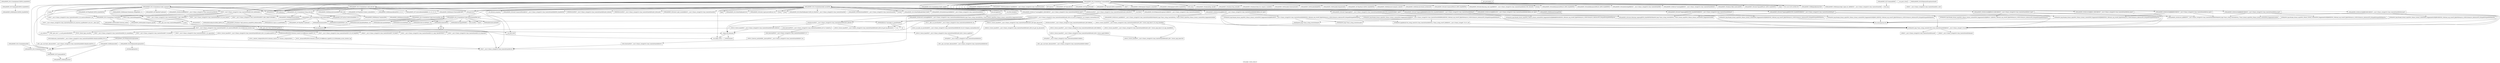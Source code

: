 digraph "Call graph: create_atoms.ll" {
	label="Call graph: create_atoms.ll";

	Node0x5642fb8e5040 [shape=record,label="{_ZN9LAMMPS_NS11CreateAtomsC2EPNS_6LAMMPSE}"];
	Node0x5642fb8e5040 -> Node0x5642fb8dd0d0;
	Node0x5642fb8dd0d0 [shape=record,label="{_ZN9LAMMPS_NS7CommandC2EPNS_6LAMMPSE}"];
	Node0x5642fb8dd0d0 -> Node0x5642fb8b8da0;
	Node0x5642fb8b59b0 [shape=record,label="{_ZN9LAMMPS_NS11CreateAtoms7commandEiPPc}"];
	Node0x5642fb8b59b0 -> Node0x5642fb9d1230;
	Node0x5642fb8b59b0 -> Node0x5642fb9ab4d0;
	Node0x5642fb8b59b0 -> Node0x5642fb9e31e0;
	Node0x5642fb8b59b0 -> Node0x5642fb88ae10;
	Node0x5642fb8b59b0 -> Node0x5642fb98ce20;
	Node0x5642fb8b59b0 -> Node0x5642fb757530;
	Node0x5642fb8b59b0 -> Node0x5642fb758870;
	Node0x5642fb8b59b0 -> Node0x5642fb7577d0;
	Node0x5642fb8b59b0 -> Node0x5642fb758b10;
	Node0x5642fb8b59b0 -> Node0x5642fb752de0;
	Node0x5642fb8b59b0 -> Node0x5642fb757740;
	Node0x5642fb8b59b0 -> Node0x5642fb753220;
	Node0x5642fb8b59b0 -> Node0x5642fb7578f0;
	Node0x5642fb8b59b0 -> Node0x5642fb869ab0;
	Node0x5642fb8b59b0 -> Node0x5642fb752760;
	Node0x5642fb8b59b0 -> Node0x5642fb7588f0;
	Node0x5642fb8b59b0 -> Node0x5642fb757480;
	Node0x5642fb8b59b0 -> Node0x5642fb759080;
	Node0x5642fb8b59b0 -> Node0x5642fb758cb0;
	Node0x5642fb8b59b0 -> Node0x5642fb757860;
	Node0x5642fb8b59b0 -> Node0x5642fba06f30;
	Node0x5642fb8b59b0 -> Node0x5642fb7122d0;
	Node0x5642fb8b59b0 -> Node0x5642fb921360;
	Node0x5642fb8b59b0 -> Node0x5642fb8b5290;
	Node0x5642fb8b59b0 -> Node0x5642fb839810;
	Node0x5642fb8b59b0 -> Node0x5642fb81d970;
	Node0x5642fb8b59b0 -> Node0x5642fb8b0a10;
	Node0x5642fb8b59b0 -> Node0x5642fba33300;
	Node0x5642fb8b59b0 -> Node0x5642fba33060;
	Node0x5642fb8b59b0 -> Node0x5642fb752a30;
	Node0x5642fb8b59b0 -> Node0x5642fb80ae90;
	Node0x5642fb8b59b0 -> Node0x5642fb758ba0;
	Node0x5642fb8b59b0 -> Node0x5642fb7536d0;
	Node0x5642fb8b59b0 -> Node0x5642fb758aa0;
	Node0x5642fb8b59b0 -> Node0x5642fb752ab0;
	Node0x5642fb8b59b0 -> Node0x5642fb754580;
	Node0x5642fb8b59b0 -> Node0x5642fb754b10;
	Node0x5642fb8b59b0 -> Node0x5642fb7caca0;
	Node0x5642fb8b59b0 -> Node0x5642fb7af250;
	Node0x5642fb8b59b0 -> Node0x5642fb897d50;
	Node0x5642fb8b59b0 -> Node0x5642fb8adc10;
	Node0x5642fb8b59b0 -> Node0x5642fba18b60;
	Node0x5642fb8b59b0 -> Node0x5642fba1c620;
	Node0x5642fb8b59b0 -> Node0x5642fba1f140;
	Node0x5642fb8b59b0 -> Node0x5642fb979910;
	Node0x5642fb8b59b0 -> Node0x5642fb88e350;
	Node0x5642fb8b59b0 -> Node0x5642fb8c61d0;
	Node0x5642fb8b59b0 -> Node0x5642fb85ed50;
	Node0x5642fb8b59b0 -> Node0x5642fb81e5d0;
	Node0x5642fb8b59b0 -> Node0x5642fb837160;
	Node0x5642fb8b59b0 -> Node0x5642fb84dfe0;
	Node0x5642fb8b59b0 -> Node0x5642fb8063c0;
	Node0x5642fb8b59b0 -> Node0x5642fb7c5f70;
	Node0x5642fb8b59b0 -> Node0x5642fb810850;
	Node0x5642fb752ab0 [shape=record,label="{_ZN9LAMMPS_NS8Molecule14compute_centerEv}"];
	Node0x5642fb759080 [shape=record,label="{_Znwm}"];
	Node0x5642fb758aa0 [shape=record,label="{_ZN9LAMMPS_NS7RanMarsC1EPNS_6LAMMPSEi}"];
	Node0x5642fb752760 [shape=record,label="{_ZdlPv}"];
	Node0x5642fb758ba0 [shape=record,label="{_ZN9LAMMPS_NS8Variable4findEPKc}"];
	Node0x5642fb7536d0 [shape=record,label="{_ZN9LAMMPS_NS8Variable10equalstyleEi}"];
	Node0x5642fb752a30 [shape=record,label="{_ZN9LAMMPS_NS8Variable13internalstyleEi}"];
	Node0x5642fba33060 [shape=record,label="{llvm.fmuladd.f64}"];
	Node0x5642fb752de0 [shape=record,label="{MPI_Barrier}"];
	Node0x5642fb758870 [shape=record,label="{_ZN9LAMMPS_NS8platform8walltimeEv}"];
	Node0x5642fba33300 [shape=record,label="{_ZN9LAMMPS_NS11CreateAtoms10add_singleEv}"];
	Node0x5642fba33300 -> Node0x5642fb758cb0;
	Node0x5642fba33300 -> Node0x5642fb794ea0;
	Node0x5642fb8b0a10 [shape=record,label="{_ZN9LAMMPS_NS11CreateAtoms10add_randomEv}"];
	Node0x5642fb8b0a10 -> Node0x5642fb759080;
	Node0x5642fb8b0a10 -> Node0x5642fb796a20;
	Node0x5642fb8b0a10 -> Node0x5642fb797020;
	Node0x5642fb8b0a10 -> Node0x5642fb752760;
	Node0x5642fb8b0a10 -> Node0x5642fba33060;
	Node0x5642fb8b0a10 -> Node0x5642fb9d1230;
	Node0x5642fb8b0a10 -> Node0x5642fb9ab4d0;
	Node0x5642fb8b0a10 -> Node0x5642fb9e31e0;
	Node0x5642fb8b0a10 -> Node0x5642fb88ae10;
	Node0x5642fb8b0a10 -> Node0x5642fb98ce20;
	Node0x5642fb8b0a10 -> Node0x5642fb79aea0;
	Node0x5642fb8b0a10 -> Node0x5642fb794ea0;
	Node0x5642fb8b0a10 -> Node0x5642fba06f30;
	Node0x5642fb8b0a10 -> Node0x5642fb7994f0;
	Node0x5642fb8b0a10 -> Node0x5642fb798cd0;
	Node0x5642fb8b0a10 -> Node0x5642fb797aa0;
	Node0x5642fb98ce20 [shape=record,label="{_ZN9LAMMPS_NS5Error3allERKNSt7__cxx1112basic_stringIcSt11char_traitsIcESaIcEEEiS8_}"];
	Node0x5642fb9d1230 [shape=record,label="{_ZNSaIcEC1Ev}"];
	Node0x5642fb9ab4d0 [shape=record,label="{_ZNSt7__cxx1112basic_stringIcSt11char_traitsIcESaIcEEC2IS3_EEPKcRKS3_}"];
	Node0x5642fb9ab4d0 -> Node0x5642fb7ea920;
	Node0x5642fb9ab4d0 -> Node0x5642fb785930;
	Node0x5642fb9ab4d0 -> Node0x5642fb7e8570;
	Node0x5642fb9ab4d0 -> Node0x5642fb76a710;
	Node0x5642fb9ab4d0 -> Node0x5642fb76fc50;
	Node0x5642fba3c5a0 [shape=record,label="{__gxx_personality_v0}"];
	Node0x5642fb88ae10 [shape=record,label="{_ZNSt7__cxx1112basic_stringIcSt11char_traitsIcESaIcEED1Ev}"];
	Node0x5642fb9e31e0 [shape=record,label="{_ZNSaIcED1Ev}"];
	Node0x5642fb7af250 [shape=record,label="{_ZN9LAMMPS_NS5utils16missing_cmd_argsERKNSt7__cxx1112basic_stringIcSt11char_traitsIcESaIcEEEiS8_PNS_5ErrorE}"];
	Node0x5642fb8adc10 [shape=record,label="{_ZN9LAMMPS_NS5utils8inumericEPKciS2_bPNS_6LAMMPSE}"];
	Node0x5642fb897d50 [shape=record,label="{strcmp}"];
	Node0x5642fb7c5f70 [shape=record,label="{_ZNK9LAMMPS_NS6Domain16get_region_by_idERKNSt7__cxx1112basic_stringIcSt11char_traitsIcESaIcEEE}"];
	Node0x5642fb80ae90 [shape=record,label="{_ZN9LAMMPS_NS5Error3allIJRPcEEEvRKNSt7__cxx1112basic_stringIcSt11char_traitsIcESaIcEEEiSB_DpOT_}"];
	Node0x5642fb80ae90 -> Node0x5642fba3c740;
	Node0x5642fb80ae90 -> Node0x5642fb770750;
	Node0x5642fb80ae90 -> Node0x5642fb77a8b0;
	Node0x5642fb8063c0 [shape=record,label="{_ZN9LAMMPS_NS6Region8prematchEv}"];
	Node0x5642fb7caca0 [shape=record,label="{_ZN9LAMMPS_NS5utils7numericEPKciS2_bPNS_6LAMMPSE}"];
	Node0x5642fb810850 [shape=record,label="{_ZN9LAMMPS_NS5Error3allIJRiEEEvRKNSt7__cxx1112basic_stringIcSt11char_traitsIcESaIcEEEiSA_DpOT_}"];
	Node0x5642fb810850 -> Node0x5642fba3c740;
	Node0x5642fb810850 -> Node0x5642fb77dbb0;
	Node0x5642fb810850 -> Node0x5642fb77a8b0;
	Node0x5642fb84dfe0 [shape=record,label="{llvm.umul.with.overflow.i64}"];
	Node0x5642fb837160 [shape=record,label="{_Znam}"];
	Node0x5642fb81e5d0 [shape=record,label="{_ZN9LAMMPS_NS5Error3allIJRiS2_EEEvRKNSt7__cxx1112basic_stringIcSt11char_traitsIcESaIcEEEiSA_DpOT_}"];
	Node0x5642fb81e5d0 -> Node0x5642fba3c740;
	Node0x5642fb81e5d0 -> Node0x5642fb77f4b0;
	Node0x5642fb81e5d0 -> Node0x5642fb77a8b0;
	Node0x5642fb85ed50 [shape=record,label="{_ZN9LAMMPS_NS5utils7logicalEPKciS2_bPNS_6LAMMPSE}"];
	Node0x5642fb8c61d0 [shape=record,label="{_ZN9LAMMPS_NS4Atom13find_moleculeEPKc}"];
	Node0x5642fb88e350 [shape=record,label="{_ZN9LAMMPS_NS5Error7warningERKNSt7__cxx1112basic_stringIcSt11char_traitsIcESaIcEEEiS8_}"];
	Node0x5642fb869ab0 [shape=record,label="{_ZdaPv}"];
	Node0x5642fb979910 [shape=record,label="{_ZN9LAMMPS_NS5utils6strdupERKNSt7__cxx1112basic_stringIcSt11char_traitsIcESaIcEEE}"];
	Node0x5642fba1f140 [shape=record,label="{_ZN9MathExtra5norm3EPd}"];
	Node0x5642fba1f140 -> Node0x5642fba33060;
	Node0x5642fba1f140 -> Node0x5642fb788380;
	Node0x5642fba1c620 [shape=record,label="{_ZN9MathExtra17axisangle_to_quatEPKddPd}"];
	Node0x5642fba1c620 -> Node0x5642fb789ca0;
	Node0x5642fba1c620 -> Node0x5642fb78c4d0;
	Node0x5642fb758b10 [shape=record,label="{_ZN9LAMMPS_NS5utils7logmesgIJlEEEvPNS_6LAMMPSERKNSt7__cxx1112basic_stringIcSt11char_traitsIcESaIcEEEDpOT_}"];
	Node0x5642fb758b10 -> Node0x5642fba3c740;
	Node0x5642fb758b10 -> Node0x5642fb7d7360;
	Node0x5642fb758b10 -> Node0x5642fb7d81c0;
	Node0x5642fba18b60 [shape=record,label="{_ZN9LAMMPS_NS5utils8bnumericEPKciS2_bPNS_6LAMMPSE}"];
	Node0x5642fb754b10 [shape=record,label="{_ZN9LAMMPS_NS5Error3allIJRdEEEvRKNSt7__cxx1112basic_stringIcSt11char_traitsIcESaIcEEEiSA_DpOT_}"];
	Node0x5642fb754b10 -> Node0x5642fba3c740;
	Node0x5642fb754b10 -> Node0x5642fb78d3b0;
	Node0x5642fb754b10 -> Node0x5642fb77a8b0;
	Node0x5642fb754580 [shape=record,label="{_ZN9LAMMPS_NS8Molecule16check_attributesEv}"];
	Node0x5642fb81d970 [shape=record,label="{_ZN9LAMMPS_NS11CreateAtoms8add_meshEPKc}"];
	Node0x5642fb81d970 -> Node0x5642fba06f30;
	Node0x5642fb81d970 -> Node0x5642fb79bb50;
	Node0x5642fb81d970 -> Node0x5642fb9d1230;
	Node0x5642fb81d970 -> Node0x5642fb9ab4d0;
	Node0x5642fb81d970 -> Node0x5642fb7c6970;
	Node0x5642fb81d970 -> Node0x5642fb7c6240;
	Node0x5642fb81d970 -> Node0x5642fb79cab0;
	Node0x5642fb81d970 -> Node0x5642fb79e3d0;
	Node0x5642fb81d970 -> Node0x5642fb88ae10;
	Node0x5642fb81d970 -> Node0x5642fb7c4120;
	Node0x5642fb81d970 -> Node0x5642fb9e31e0;
	Node0x5642fb81d970 -> Node0x5642fb7c1440;
	Node0x5642fb81d970 -> Node0x5642fb7c2d30;
	Node0x5642fb81d970 -> Node0x5642fb7c0260;
	Node0x5642fb81d970 -> Node0x5642fb7b2f20;
	Node0x5642fb81d970 -> Node0x5642fb7b21c0;
	Node0x5642fb81d970 -> Node0x5642fb7bbb90;
	Node0x5642fb81d970 -> Node0x5642fb7be940;
	Node0x5642fb81d970 -> Node0x5642fb7a8800;
	Node0x5642fb81d970 -> Node0x5642fb79f480;
	Node0x5642fb81d970 -> Node0x5642fb7a7040;
	Node0x5642fb81d970 -> Node0x5642fb7bac80;
	Node0x5642fb81d970 -> Node0x5642fb7a0460;
	Node0x5642fb81d970 -> Node0x5642fb7a12b0;
	Node0x5642fb81d970 -> Node0x5642fb7b5d50;
	Node0x5642fb81d970 -> Node0x5642fb7b5580;
	Node0x5642fb81d970 -> Node0x5642fb7afb90;
	Node0x5642fb81d970 -> Node0x5642fb7a6880;
	Node0x5642fb81d970 -> Node0x5642fb7a5440;
	Node0x5642fb81d970 -> Node0x5642fb7a3f20;
	Node0x5642fb81d970 -> Node0x5642fb7a3030;
	Node0x5642fb81d970 -> Node0x5642fb7b05b0;
	Node0x5642fb81d970 -> Node0x5642fb7ad6b0;
	Node0x5642fb81d970 -> Node0x5642fb7ab830;
	Node0x5642fb81d970 -> Node0x5642fb7ae8f0;
	Node0x5642fb81d970 -> Node0x5642fb7aa870;
	Node0x5642fb839810 [shape=record,label="{_ZN9LAMMPS_NS11CreateAtoms11add_latticeEv}"];
	Node0x5642fb839810 -> Node0x5642fb7c82c0;
	Node0x5642fb839810 -> Node0x5642fb7c89f0;
	Node0x5642fb839810 -> Node0x5642fb7cdca0;
	Node0x5642fb839810 -> Node0x5642fb7caf70;
	Node0x5642fb839810 -> Node0x5642fb7cc380;
	Node0x5642fb839810 -> Node0x5642fb848620;
	Node0x5642fb839810 -> Node0x5642fb9e31e0;
	Node0x5642fb839810 -> Node0x5642fb88ae10;
	Node0x5642fb839810 -> Node0x5642fb98ce20;
	Node0x5642fb839810 -> Node0x5642fba06f30;
	Node0x5642fb839810 -> Node0x5642fb9d1230;
	Node0x5642fb839810 -> Node0x5642fb9ab4d0;
	Node0x5642fb8b5290 [shape=record,label="{_ZN9LAMMPS_NS4Atom25data_fix_compute_variableEii}"];
	Node0x5642fba06f30 [shape=record,label="{MPI_Allreduce}"];
	Node0x5642fb921360 [shape=record,label="{_ZN9LAMMPS_NS4Atom10tag_extendEv}"];
	Node0x5642fb7122d0 [shape=record,label="{_ZN9LAMMPS_NS4Atom9tag_checkEv}"];
	Node0x5642fb757860 [shape=record,label="{MPI_Scan}"];
	Node0x5642fb758cb0 [shape=record,label="{_ZN9LAMMPS_NS6Domain5remapEPdRi}"];
	Node0x5642fb757480 [shape=record,label="{_ZN9LAMMPS_NS9IrregularC1EPNS_6LAMMPSE}"];
	Node0x5642fb7588f0 [shape=record,label="{_ZN9LAMMPS_NS9Irregular13migrate_atomsEiiPi}"];
	Node0x5642fb7578f0 [shape=record,label="{_ZN9LAMMPS_NS7SpecialC1EPNS_6LAMMPSE}"];
	Node0x5642fb753220 [shape=record,label="{_ZN9LAMMPS_NS7Special5buildEv}"];
	Node0x5642fb757740 [shape=record,label="{_ZN9LAMMPS_NS7SpecialD1Ev}"];
	Node0x5642fb7577d0 [shape=record,label="{_ZN9LAMMPS_NS6Domain9print_boxERKNSt7__cxx1112basic_stringIcSt11char_traitsIcESaIcEEE}"];
	Node0x5642fb757530 [shape=record,label="{_ZN9LAMMPS_NS5utils7logmesgIJdEEEvPNS_6LAMMPSERKNSt7__cxx1112basic_stringIcSt11char_traitsIcESaIcEEEDpOT_}"];
	Node0x5642fb757530 -> Node0x5642fba3c740;
	Node0x5642fb757530 -> Node0x5642fb78d3b0;
	Node0x5642fb757530 -> Node0x5642fb7d81c0;
	Node0x5642fb794ea0 [shape=record,label="{_ZN9LAMMPS_NS11CreateAtoms12add_moleculeEPd}"];
	Node0x5642fb794ea0 -> Node0x5642fb7da400;
	Node0x5642fb794ea0 -> Node0x5642fb7deb00;
	Node0x5642fb794ea0 -> Node0x5642fba1f140;
	Node0x5642fb794ea0 -> Node0x5642fb7ddc20;
	Node0x5642fb794ea0 -> Node0x5642fba1c620;
	Node0x5642fb794ea0 -> Node0x5642fb7db610;
	Node0x5642fb794ea0 -> Node0x5642fb7dc010;
	Node0x5642fb796a20 [shape=record,label="{_ZN9LAMMPS_NS7RanParkC1EPNS_6LAMMPSEi}"];
	Node0x5642fb797020 [shape=record,label="{_ZN9LAMMPS_NS7RanPark7uniformEv}"];
	Node0x5642fb797aa0 [shape=record,label="{_ZN9LAMMPS_NS6Region5matchEddd}"];
	Node0x5642fb798cd0 [shape=record,label="{_ZN9LAMMPS_NS11CreateAtoms7vartestEPd}"];
	Node0x5642fb798cd0 -> Node0x5642fb7e0920;
	Node0x5642fb798cd0 -> Node0x5642fb7e2d10;
	Node0x5642fb7994f0 [shape=record,label="{_ZNK9LAMMPS_NS6Domain13minimum_imageERdS1_S1_}"];
	Node0x5642fb79aea0 [shape=record,label="{_ZN9LAMMPS_NS5Error7warningIJRiS2_EEEvRKNSt7__cxx1112basic_stringIcSt11char_traitsIcESaIcEEEiSA_DpOT_}"];
	Node0x5642fb79aea0 -> Node0x5642fba3c740;
	Node0x5642fb79aea0 -> Node0x5642fb77f4b0;
	Node0x5642fb79aea0 -> Node0x5642fb7e4110;
	Node0x5642fb7b21c0 [shape=record,label="{_ZN9LAMMPS_NS11CreateAtoms13add_bisectionEPA3_Kdi}"];
	Node0x5642fb7b21c0 -> Node0x5642fb7ddc20;
	Node0x5642fb7b21c0 -> Node0x5642fb7e5210;
	Node0x5642fb7b21c0 -> Node0x5642fb7e6b30;
	Node0x5642fb7b21c0 -> Node0x5642fb7e7bf0;
	Node0x5642fb7b21c0 -> Node0x5642fb7b21c0;
	Node0x5642fb7b21c0 -> Node0x5642fba4d610;
	Node0x5642fb7ddc20 [shape=record,label="{_ZN9MathExtra4add3EPKdS1_Pd}"];
	Node0x5642fb7e5210 [shape=record,label="{_ZN9MathExtra6scale3EdPKdPd}"];
	Node0x5642fb7e6b30 [shape=record,label="{_ZN9MathExtra4sub3EPKdS1_Pd}"];
	Node0x5642fb7e7bf0 [shape=record,label="{_ZN9MathExtra4len3EPKd}"];
	Node0x5642fb7e7bf0 -> Node0x5642fba33060;
	Node0x5642fb7e7bf0 -> Node0x5642fb788380;
	Node0x5642fba4d610 [shape=record,label="{_ZN9MathExtra9scaleadd3EdPKdS1_Pd}"];
	Node0x5642fba4d610 -> Node0x5642fba33060;
	Node0x5642fb7b2f20 [shape=record,label="{_ZN9LAMMPS_NS11CreateAtoms15add_quasirandomEPA3_Kdi}"];
	Node0x5642fb7b2f20 -> Node0x5642fb7e6b30;
	Node0x5642fb7b2f20 -> Node0x5642fb7ddc20;
	Node0x5642fb7b2f20 -> Node0x5642fb7e7bf0;
	Node0x5642fb7b2f20 -> Node0x5642fb7e5210;
	Node0x5642fb7b2f20 -> Node0x5642fb7eb420;
	Node0x5642fb7b2f20 -> Node0x5642fb7e8290;
	Node0x5642fb7b2f20 -> Node0x5642fb7e9070;
	Node0x5642fb7b2f20 -> Node0x5642fb788380;
	Node0x5642fb7b2f20 -> Node0x5642fb7ea640;
	Node0x5642fb7b2f20 -> Node0x5642fb7e9fa0;
	Node0x5642fb7e8290 [shape=record,label="{_ZN9MathExtra6scale3EdPd}"];
	Node0x5642fb7e9070 [shape=record,label="{_ZN9MathExtra5copy3EPKdPd}"];
	Node0x5642fb7e9fa0 [shape=record,label="{_ZN9MathExtra6cross3EPKdS1_Pd}"];
	Node0x5642fb7e9fa0 -> Node0x5642fba33060;
	Node0x5642fb7ea640 [shape=record,label="{llvm.ceil.f64}"];
	Node0x5642fb788380 [shape=record,label="{sqrt}"];
	Node0x5642fb7eb420 [shape=record,label="{fmod}"];
	Node0x5642fb79bb50 [shape=record,label="{fopen}"];
	Node0x5642fb79e3d0 [shape=record,label="{_ZN9LAMMPS_NS5Error3oneIJRPKcNSt7__cxx1112basic_stringIcSt11char_traitsIcESaIcEEEEEEvRKSA_iSC_DpOT_}"];
	Node0x5642fb79e3d0 -> Node0x5642fba3c740;
	Node0x5642fb79e3d0 -> Node0x5642fb7ecea0;
	Node0x5642fb79e3d0 -> Node0x5642fb7edf50;
	Node0x5642fb79cab0 [shape=record,label="{_ZN9LAMMPS_NS5utils11getsyserrorB5cxx11Ev}"];
	Node0x5642fb79f480 [shape=record,label="{_ZN9LAMMPS_NS14TextFileReaderC1EP8_IO_FILENSt7__cxx1112basic_stringIcSt11char_traitsIcESaIcEEE}"];
	Node0x5642fb7a0460 [shape=record,label="{_ZN9LAMMPS_NS14TextFileReader9next_lineEi}"];
	Node0x5642fb7a12b0 [shape=record,label="{_ZN9LAMMPS_NS5utils8strmatchERKNSt7__cxx1112basic_stringIcSt11char_traitsIcESaIcEEES8_}"];
	Node0x5642fb7a3030 [shape=record,label="{__cxa_allocate_exception}"];
	Node0x5642fb7a3f20 [shape=record,label="{_ZN9LAMMPS_NS18TokenizerExceptionC1ERKNSt7__cxx1112basic_stringIcSt11char_traitsIcESaIcEEES8_}"];
	Node0x5642fb7f2790 [shape=record,label="{_ZN9LAMMPS_NS18TokenizerExceptionD2Ev}"];
	Node0x5642fb7f2790 -> Node0x5642fb88ae10;
	Node0x5642fb7f2790 -> Node0x5642fb7f44b0;
	Node0x5642fb7a5440 [shape=record,label="{__cxa_throw}"];
	Node0x5642fb7a6880 [shape=record,label="{__cxa_free_exception}"];
	Node0x5642fb7a8800 [shape=record,label="{_ZN9LAMMPS_NS5utils7logmesgIJNSt7__cxx1112basic_stringIcSt11char_traitsIcESaIcEEERPKcEEEvPNS_6LAMMPSERKS7_DpOT_}"];
	Node0x5642fb7a8800 -> Node0x5642fba3c740;
	Node0x5642fb7a8800 -> Node0x5642fb7f6760;
	Node0x5642fb7a8800 -> Node0x5642fb7d81c0;
	Node0x5642fb7a7040 [shape=record,label="{_ZN9LAMMPS_NS5utils4trimERKNSt7__cxx1112basic_stringIcSt11char_traitsIcESaIcEEE}"];
	Node0x5642fb7aa870 [shape=record,label="{_ZN9LAMMPS_NS5utils11split_wordsERKNSt7__cxx1112basic_stringIcSt11char_traitsIcESaIcEEE}"];
	Node0x5642fb7ab830 [shape=record,label="{_ZNKSt6vectorINSt7__cxx1112basic_stringIcSt11char_traitsIcESaIcEEESaIS5_EE4sizeEv}"];
	Node0x5642fb7ad6b0 [shape=record,label="{_ZNSt6vectorINSt7__cxx1112basic_stringIcSt11char_traitsIcESaIcEEESaIS5_EEixEm}"];
	Node0x5642fb7ae8f0 [shape=record,label="{_ZNSt6vectorINSt7__cxx1112basic_stringIcSt11char_traitsIcESaIcEEESaIS5_EEaSEOS7_}"];
	Node0x5642fb7ae8f0 -> Node0x5642fb7f8b00;
	Node0x5642fb7afb90 [shape=record,label="{_ZNSt6vectorINSt7__cxx1112basic_stringIcSt11char_traitsIcESaIcEEESaIS5_EED2Ev}"];
	Node0x5642fb7afb90 -> Node0x5642fb7fbce0;
	Node0x5642fb7afb90 -> Node0x5642fb7fe020;
	Node0x5642fb7afb90 -> Node0x5642fb7ff430;
	Node0x5642fb7afb90 -> Node0x5642fb7c6970;
	Node0x5642fb7f8b00 [shape=record,label="{_ZNSt6vectorINSt7__cxx1112basic_stringIcSt11char_traitsIcESaIcEEESaIS5_EE14_M_move_assignEOS7_St17integral_constantIbLb1EE}"];
	Node0x5642fb7f8b00 -> Node0x5642fb89d460;
	Node0x5642fb7f8b00 -> Node0x5642fb89dc20;
	Node0x5642fb7f8b00 -> Node0x5642fb88f8f0;
	Node0x5642fb7f8b00 -> Node0x5642fb89e7d0;
	Node0x5642fb7f8b00 -> Node0x5642fb7c6970;
	Node0x5642fb7f8b00 -> Node0x5642fb7fbce0;
	Node0x5642fb7f8b00 -> Node0x5642fb7afb90;
	Node0x5642fb7f8b00 -> Node0x5642fb89e850;
	Node0x5642fb7b05b0 [shape=record,label="{_ZN9LAMMPS_NS5utils7numericEPKciRKNSt7__cxx1112basic_stringIcSt11char_traitsIcESaIcEEEbPNS_6LAMMPSE}"];
	Node0x5642fb7b5580 [shape=record,label="{llvm.eh.typeid.for}"];
	Node0x5642fb7b5d50 [shape=record,label="{__cxa_begin_catch}"];
	Node0x5642fb7bac80 [shape=record,label="{rewind}"];
	Node0x5642fb7bbb90 [shape=record,label="{fread}"];
	Node0x5642fb7be940 [shape=record,label="{_ZN9LAMMPS_NS5Error3allIJRPKcNSt7__cxx1112basic_stringIcSt11char_traitsIcESaIcEEEEEEvRKSA_iSC_DpOT_}"];
	Node0x5642fb7be940 -> Node0x5642fba3c740;
	Node0x5642fb7be940 -> Node0x5642fb7ecea0;
	Node0x5642fb7be940 -> Node0x5642fb77a8b0;
	Node0x5642fb7c0260 [shape=record,label="{_ZN9LAMMPS_NS5Error3allIJRPKcS3_EEEvRKNSt7__cxx1112basic_stringIcSt11char_traitsIcESaIcEEEiSC_DpOT_}"];
	Node0x5642fb7c0260 -> Node0x5642fba3c740;
	Node0x5642fb7c0260 -> Node0x5642fb802fd0;
	Node0x5642fb7c0260 -> Node0x5642fb77a8b0;
	Node0x5642fb7c1440 [shape=record,label="{__cxa_end_catch}"];
	Node0x5642fb7c6970 [shape=record,label="{__clang_call_terminate}"];
	Node0x5642fb7c6970 -> Node0x5642fb7b5d50;
	Node0x5642fb7c6970 -> Node0x5642fb8059a0;
	Node0x5642fb8059a0 [shape=record,label="{_ZSt9terminatev}"];
	Node0x5642fb7c2d30 [shape=record,label="{_ZN9LAMMPS_NS5utils7logmesgIJRlRdRKPKcEEEvPNS_6LAMMPSERKNSt7__cxx1112basic_stringIcSt11char_traitsIcESaIcEEEDpOT_}"];
	Node0x5642fb7c2d30 -> Node0x5642fba3c740;
	Node0x5642fb7c2d30 -> Node0x5642fb806fa0;
	Node0x5642fb7c2d30 -> Node0x5642fb7d81c0;
	Node0x5642fb7c4120 [shape=record,label="{fclose}"];
	Node0x5642fb7c6240 [shape=record,label="{_ZN9LAMMPS_NS14TextFileReaderD1Ev}"];
	Node0x5642fb7c82c0 [shape=record,label="{_ZN9LAMMPS_NS6Domain4bboxEPdS1_S1_S1_}"];
	Node0x5642fb7caf70 [shape=record,label="{_ZN9LAMMPS_NS11CreateAtoms12loop_latticeEi}"];
	Node0x5642fb7caf70 -> Node0x5642fb809970;
	Node0x5642fb7caf70 -> Node0x5642fb797aa0;
	Node0x5642fb7caf70 -> Node0x5642fb798cd0;
	Node0x5642fb7caf70 -> Node0x5642fb794ea0;
	Node0x5642fb7c89f0 [shape=record,label="{_ZN9LAMMPS_NS7Lattice4bboxEidddRdS1_S1_S1_S1_S1_}"];
	Node0x5642fb848620 [shape=record,label="{_ZN9LAMMPS_NS6Memory6createIiEEPT_RS3_iPKc}"];
	Node0x5642fb848620 -> Node0x5642fb80b4e0;
	Node0x5642fb7cc380 [shape=record,label="{_ZN9LAMMPS_NS7RanMars13select_subsetEliPiS1_}"];
	Node0x5642fb7cdca0 [shape=record,label="{_ZN9LAMMPS_NS6Memory7destroyIiEEvRPT_}"];
	Node0x5642fb7cdca0 -> Node0x5642fb80ce70;
	Node0x5642fb809970 [shape=record,label="{_ZN9LAMMPS_NS7Lattice11lattice2boxERdS1_S1_}"];
	Node0x5642fb7da400 [shape=record,label="{_ZN9LAMMPS_NS7RanMars7uniformEv}"];
	Node0x5642fb7db610 [shape=record,label="{_ZN9MathExtra11quat_to_matEPKdPA3_d}"];
	Node0x5642fb7dc010 [shape=record,label="{_ZN9MathExtra6matvecEPA3_KdPS0_Pd}"];
	Node0x5642fb7dc010 -> Node0x5642fba33060;
	Node0x5642fb7deb00 [shape=record,label="{_ZN9LAMMPS_NS4Atom17add_molecule_atomEPNS_8MoleculeEiii}"];
	Node0x5642fb7e0920 [shape=record,label="{_ZN9LAMMPS_NS8Variable12internal_setEid}"];
	Node0x5642fb7e2d10 [shape=record,label="{_ZN9LAMMPS_NS8Variable13compute_equalEi}"];
	Node0x5642fb811df0 [shape=record,label="{_ZN9LAMMPS_NS11CreateAtomsD2Ev}"];
	Node0x5642fb811df0 -> Node0x5642fb812fa0;
	Node0x5642fb814930 [shape=record,label="{_ZN9LAMMPS_NS11CreateAtomsD0Ev}"];
	Node0x5642fb814930 -> Node0x5642fb811df0;
	Node0x5642fb814930 -> Node0x5642fb752760;
	Node0x5642fb8b8da0 [shape=record,label="{_ZN9LAMMPS_NS8PointersC2EPNS_6LAMMPSE}"];
	Node0x5642fb812fa0 [shape=record,label="{_ZN9LAMMPS_NS7CommandD2Ev}"];
	Node0x5642fb812fa0 -> Node0x5642fb815cd0;
	Node0x5642fb81f010 [shape=record,label="{_ZN9LAMMPS_NS7CommandD0Ev}"];
	Node0x5642fb81f010 -> Node0x5642fb81f5f0;
	Node0x5642fb820600 [shape=record,label="{__cxa_pure_virtual}"];
	Node0x5642fb815cd0 [shape=record,label="{_ZN9LAMMPS_NS8PointersD2Ev}"];
	Node0x5642fb82bf80 [shape=record,label="{_ZN9LAMMPS_NS8PointersD0Ev}"];
	Node0x5642fb82bf80 -> Node0x5642fb815cd0;
	Node0x5642fb82bf80 -> Node0x5642fb752760;
	Node0x5642fb81f5f0 [shape=record,label="{llvm.trap}"];
	Node0x5642fb789ca0 [shape=record,label="{sin}"];
	Node0x5642fb78c4d0 [shape=record,label="{cos}"];
	Node0x5642fb7f44b0 [shape=record,label="{_ZNSt9exceptionD2Ev}"];
	Node0x5642fb830e10 [shape=record,label="{_ZN9LAMMPS_NS18TokenizerExceptionD0Ev}"];
	Node0x5642fb830e10 -> Node0x5642fb7f2790;
	Node0x5642fb830e10 -> Node0x5642fb752760;
	Node0x5642fb833040 [shape=record,label="{_ZNK9LAMMPS_NS18TokenizerException4whatEv}"];
	Node0x5642fb833040 -> Node0x5642fb834500;
	Node0x5642fb834500 [shape=record,label="{_ZNKSt7__cxx1112basic_stringIcSt11char_traitsIcESaIcEE5c_strEv}"];
	Node0x5642fb7ea920 [shape=record,label="{_ZNSt7__cxx1112basic_stringIcSt11char_traitsIcESaIcEE13_M_local_dataEv}"];
	Node0x5642fb785930 [shape=record,label="{_ZNSt7__cxx1112basic_stringIcSt11char_traitsIcESaIcEE12_Alloc_hiderC1EPcRKS3_}"];
	Node0x5642fb76a710 [shape=record,label="{_ZNSt7__cxx1112basic_stringIcSt11char_traitsIcESaIcEE12_M_constructIPKcEEvT_S8_}"];
	Node0x5642fb76a710 -> Node0x5642fb837430;
	Node0x5642fb7e8570 [shape=record,label="{_ZNSt11char_traitsIcE6lengthEPKc}"];
	Node0x5642fb7e8570 -> Node0x5642fb838cb0;
	Node0x5642fb7e8570 -> Node0x5642fb83b2d0;
	Node0x5642fb76fc50 [shape=record,label="{_ZNSt7__cxx1112basic_stringIcSt11char_traitsIcESaIcEE12_Alloc_hiderD2Ev}"];
	Node0x5642fb76fc50 -> Node0x5642fb84a4a0;
	Node0x5642fb837430 [shape=record,label="{_ZNSt7__cxx1112basic_stringIcSt11char_traitsIcESaIcEE16_M_construct_auxIPKcEEvT_S8_St12__false_type}"];
	Node0x5642fb837430 -> Node0x5642fb84acf0;
	Node0x5642fb84acf0 [shape=record,label="{_ZNSt7__cxx1112basic_stringIcSt11char_traitsIcESaIcEE12_M_constructIPKcEEvT_S8_St20forward_iterator_tag}"];
	Node0x5642fb84acf0 -> Node0x5642fb84c260;
	Node0x5642fb84acf0 -> Node0x5642fb84d510;
	Node0x5642fb84acf0 -> Node0x5642fb84e6f0;
	Node0x5642fb84acf0 -> Node0x5642fb850290;
	Node0x5642fb84acf0 -> Node0x5642fb850ae0;
	Node0x5642fb84acf0 -> Node0x5642fb8520a0;
	Node0x5642fb84acf0 -> Node0x5642fb852ee0;
	Node0x5642fb84acf0 -> Node0x5642fb854590;
	Node0x5642fb84acf0 -> Node0x5642fb7b5d50;
	Node0x5642fb84acf0 -> Node0x5642fb856c40;
	Node0x5642fb84acf0 -> Node0x5642fb857490;
	Node0x5642fb84acf0 -> Node0x5642fb7c1440;
	Node0x5642fb84acf0 -> Node0x5642fb858e30;
	Node0x5642fb84acf0 -> Node0x5642fb7c6970;
	Node0x5642fb84c260 [shape=record,label="{_ZN9__gnu_cxx17__is_null_pointerIKcEEbPT_}"];
	Node0x5642fb84d510 [shape=record,label="{_ZSt19__throw_logic_errorPKc}"];
	Node0x5642fb84e6f0 [shape=record,label="{_ZSt8distanceIPKcENSt15iterator_traitsIT_E15difference_typeES3_S3_}"];
	Node0x5642fb84e6f0 -> Node0x5642fb859d20;
	Node0x5642fb84e6f0 -> Node0x5642fb85c450;
	Node0x5642fb850ae0 [shape=record,label="{_ZNSt7__cxx1112basic_stringIcSt11char_traitsIcESaIcEE7_M_dataEPc}"];
	Node0x5642fb850290 [shape=record,label="{_ZNSt7__cxx1112basic_stringIcSt11char_traitsIcESaIcEE9_M_createERmm}"];
	Node0x5642fb8520a0 [shape=record,label="{_ZNSt7__cxx1112basic_stringIcSt11char_traitsIcESaIcEE11_M_capacityEm}"];
	Node0x5642fb854590 [shape=record,label="{_ZNSt7__cxx1112basic_stringIcSt11char_traitsIcESaIcEE13_S_copy_charsEPcPKcS7_}"];
	Node0x5642fb852ee0 [shape=record,label="{_ZNKSt7__cxx1112basic_stringIcSt11char_traitsIcESaIcEE7_M_dataEv}"];
	Node0x5642fb856c40 [shape=record,label="{_ZNSt7__cxx1112basic_stringIcSt11char_traitsIcESaIcEE10_M_disposeEv}"];
	Node0x5642fb857490 [shape=record,label="{__cxa_rethrow}"];
	Node0x5642fb858e30 [shape=record,label="{_ZNSt7__cxx1112basic_stringIcSt11char_traitsIcESaIcEE13_M_set_lengthEm}"];
	Node0x5642fb85c450 [shape=record,label="{_ZSt10__distanceIPKcENSt15iterator_traitsIT_E15difference_typeES3_S3_St26random_access_iterator_tag}"];
	Node0x5642fb859d20 [shape=record,label="{_ZSt19__iterator_categoryIPKcENSt15iterator_traitsIT_E17iterator_categoryERKS3_}"];
	Node0x5642fb838cb0 [shape=record,label="{_ZN9__gnu_cxx11char_traitsIcE6lengthEPKc}"];
	Node0x5642fb838cb0 -> Node0x5642fb861b30;
	Node0x5642fb83b2d0 [shape=record,label="{strlen}"];
	Node0x5642fb861b30 [shape=record,label="{_ZN9__gnu_cxx11char_traitsIcE2eqERKcS3_}"];
	Node0x5642fb84a4a0 [shape=record,label="{_ZNSaIcED2Ev}"];
	Node0x5642fb77a8b0 [shape=record,label="{_ZN9LAMMPS_NS5Error4_allERKNSt7__cxx1112basic_stringIcSt11char_traitsIcESaIcEEEiN3fmt6v9_lmp17basic_string_viewIcEENSA_17basic_format_argsINSA_20basic_format_contextINSA_8appenderEcEEEE}"];
	Node0x5642fba3c740 [shape=record,label="{_ZN3fmt6v9_lmp17basic_string_viewIcEC2ISt11char_traitsIcESaIcEEERKNSt7__cxx1112basic_stringIcT_T0_EE}"];
	Node0x5642fba3c740 -> Node0x5642fb864af0;
	Node0x5642fba3c740 -> Node0x5642fb867110;
	Node0x5642fb770750 [shape=record,label="{_ZN3fmt6v9_lmp16make_format_argsINS0_20basic_format_contextINS0_8appenderEcEEJRPcEEENS0_16format_arg_storeIT_JDpNSt9remove_cvINSt16remove_referenceIT0_E4typeEE4typeEEEEDpOSB_}"];
	Node0x5642fb770750 -> Node0x5642fb8679c0;
	Node0x5642fb864af0 [shape=record,label="{_ZNKSt7__cxx1112basic_stringIcSt11char_traitsIcESaIcEE4dataEv}"];
	Node0x5642fb867110 [shape=record,label="{_ZNKSt7__cxx1112basic_stringIcSt11char_traitsIcESaIcEE4sizeEv}"];
	Node0x5642fb8679c0 [shape=record,label="{llvm.memcpy.p0.p0.i64}"];
	Node0x5642fb77dbb0 [shape=record,label="{_ZN3fmt6v9_lmp16make_format_argsINS0_20basic_format_contextINS0_8appenderEcEEJRiEEENS0_16format_arg_storeIT_JDpNSt9remove_cvINSt16remove_referenceIT0_E4typeEE4typeEEEEDpOSA_}"];
	Node0x5642fb77dbb0 -> Node0x5642fb8679c0;
	Node0x5642fb77f4b0 [shape=record,label="{_ZN3fmt6v9_lmp16make_format_argsINS0_20basic_format_contextINS0_8appenderEcEEJRiS5_EEENS0_16format_arg_storeIT_JDpNSt9remove_cvINSt16remove_referenceIT0_E4typeEE4typeEEEEDpOSA_}"];
	Node0x5642fb77f4b0 -> Node0x5642fb8679c0;
	Node0x5642fb78d3b0 [shape=record,label="{_ZN3fmt6v9_lmp16make_format_argsINS0_20basic_format_contextINS0_8appenderEcEEJRdEEENS0_16format_arg_storeIT_JDpNSt9remove_cvINSt16remove_referenceIT0_E4typeEE4typeEEEEDpOSA_}"];
	Node0x5642fb78d3b0 -> Node0x5642fb8679c0;
	Node0x5642fb7d81c0 [shape=record,label="{_ZN9LAMMPS_NS5utils15fmtargs_logmesgEPNS_6LAMMPSEN3fmt6v9_lmp17basic_string_viewIcEENS4_17basic_format_argsINS4_20basic_format_contextINS4_8appenderEcEEEE}"];
	Node0x5642fb7d7360 [shape=record,label="{_ZN3fmt6v9_lmp16make_format_argsINS0_20basic_format_contextINS0_8appenderEcEEJRlEEENS0_16format_arg_storeIT_JDpNSt9remove_cvINSt16remove_referenceIT0_E4typeEE4typeEEEEDpOSA_}"];
	Node0x5642fb7d7360 -> Node0x5642fb8679c0;
	Node0x5642fb7e4110 [shape=record,label="{_ZN9LAMMPS_NS5Error8_warningERKNSt7__cxx1112basic_stringIcSt11char_traitsIcESaIcEEEiN3fmt6v9_lmp17basic_string_viewIcEENSA_17basic_format_argsINSA_20basic_format_contextINSA_8appenderEcEEEE}"];
	Node0x5642fb7edf50 [shape=record,label="{_ZN9LAMMPS_NS5Error4_oneERKNSt7__cxx1112basic_stringIcSt11char_traitsIcESaIcEEEiN3fmt6v9_lmp17basic_string_viewIcEENSA_17basic_format_argsINSA_20basic_format_contextINSA_8appenderEcEEEE}"];
	Node0x5642fb7ecea0 [shape=record,label="{_ZN3fmt6v9_lmp16make_format_argsINS0_20basic_format_contextINS0_8appenderEcEEJRPKcRNSt7__cxx1112basic_stringIcSt11char_traitsIcESaIcEEEEEENS0_16format_arg_storeIT_JDpNSt9remove_cvINSt16remove_referenceIT0_E4typeEE4typeEEEEDpOSJ_}"];
	Node0x5642fb7ecea0 -> Node0x5642fb86d990;
	Node0x5642fb7ecea0 -> Node0x5642fb8679c0;
	Node0x5642fb7ecea0 -> Node0x5642fb86f770;
	Node0x5642fb7ecea0 -> Node0x5642fb87d760;
	Node0x5642fb86d990 [shape=record,label="{_ZN3fmt6v9_lmp6detail14to_string_viewIcSt11char_traitsIcESaIcEEENS0_17basic_string_viewIT_EERKNSt7__cxx1112basic_stringIS7_T0_T1_EE}"];
	Node0x5642fb86d990 -> Node0x5642fba3c740;
	Node0x5642fb86f770 [shape=record,label="{_ZNK3fmt6v9_lmp17basic_string_viewIcE4dataEv}"];
	Node0x5642fb87d760 [shape=record,label="{_ZNK3fmt6v9_lmp17basic_string_viewIcE4sizeEv}"];
	Node0x5642fb7f6760 [shape=record,label="{_ZN3fmt6v9_lmp16make_format_argsINS0_20basic_format_contextINS0_8appenderEcEEJRNSt7__cxx1112basic_stringIcSt11char_traitsIcESaIcEEERPKcEEENS0_16format_arg_storeIT_JDpNSt9remove_cvINSt16remove_referenceIT0_E4typeEE4typeEEEEDpOSJ_}"];
	Node0x5642fb7f6760 -> Node0x5642fb86d990;
	Node0x5642fb7f6760 -> Node0x5642fb8679c0;
	Node0x5642fb7f6760 -> Node0x5642fb86f770;
	Node0x5642fb7f6760 -> Node0x5642fb87d760;
	Node0x5642fb7fe020 [shape=record,label="{_ZSt8_DestroyIPNSt7__cxx1112basic_stringIcSt11char_traitsIcESaIcEEES5_EvT_S7_RSaIT0_E}"];
	Node0x5642fb7fe020 -> Node0x5642fb884260;
	Node0x5642fb7fbce0 [shape=record,label="{_ZNSt12_Vector_baseINSt7__cxx1112basic_stringIcSt11char_traitsIcESaIcEEESaIS5_EE19_M_get_Tp_allocatorEv}"];
	Node0x5642fb7ff430 [shape=record,label="{_ZNSt12_Vector_baseINSt7__cxx1112basic_stringIcSt11char_traitsIcESaIcEEESaIS5_EED2Ev}"];
	Node0x5642fb7ff430 -> Node0x5642fb8884a0;
	Node0x5642fb7ff430 -> Node0x5642fb889740;
	Node0x5642fb7ff430 -> Node0x5642fb7c6970;
	Node0x5642fb884260 [shape=record,label="{_ZSt8_DestroyIPNSt7__cxx1112basic_stringIcSt11char_traitsIcESaIcEEEEvT_S7_}"];
	Node0x5642fb884260 -> Node0x5642fb88aef0;
	Node0x5642fb88aef0 [shape=record,label="{_ZNSt12_Destroy_auxILb0EE9__destroyIPNSt7__cxx1112basic_stringIcSt11char_traitsIcESaIcEEEEEvT_S9_}"];
	Node0x5642fb88aef0 -> Node0x5642fb88be30;
	Node0x5642fb88be30 [shape=record,label="{_ZSt8_DestroyINSt7__cxx1112basic_stringIcSt11char_traitsIcESaIcEEEEvPT_}"];
	Node0x5642fb88be30 -> Node0x5642fb88ae10;
	Node0x5642fb8884a0 [shape=record,label="{_ZNSt12_Vector_baseINSt7__cxx1112basic_stringIcSt11char_traitsIcESaIcEEESaIS5_EE13_M_deallocateEPS5_m}"];
	Node0x5642fb8884a0 -> Node0x5642fb88e680;
	Node0x5642fb889740 [shape=record,label="{_ZNSt12_Vector_baseINSt7__cxx1112basic_stringIcSt11char_traitsIcESaIcEEESaIS5_EE12_Vector_implD2Ev}"];
	Node0x5642fb889740 -> Node0x5642fb88f8f0;
	Node0x5642fb88e680 [shape=record,label="{_ZNSt16allocator_traitsISaINSt7__cxx1112basic_stringIcSt11char_traitsIcESaIcEEEEE10deallocateERS6_PS5_m}"];
	Node0x5642fb88e680 -> Node0x5642fb891680;
	Node0x5642fb891680 [shape=record,label="{_ZN9__gnu_cxx13new_allocatorINSt7__cxx1112basic_stringIcSt11char_traitsIcESaIcEEEE10deallocateEPS6_m}"];
	Node0x5642fb891680 -> Node0x5642fb752760;
	Node0x5642fb8983a0 [shape=record,label="{_ZN9__gnu_cxx13new_allocatorINSt7__cxx1112basic_stringIcSt11char_traitsIcESaIcEEEED2Ev}"];
	Node0x5642fb89d460 [shape=record,label="{_ZNKSt12_Vector_baseINSt7__cxx1112basic_stringIcSt11char_traitsIcESaIcEEESaIS5_EE13get_allocatorEv}"];
	Node0x5642fb89d460 -> Node0x5642fba417a0;
	Node0x5642fb89d460 -> Node0x5642fba41820;
	Node0x5642fb89dc20 [shape=record,label="{_ZNSt6vectorINSt7__cxx1112basic_stringIcSt11char_traitsIcESaIcEEESaIS5_EEC2ERKS6_}"];
	Node0x5642fb89dc20 -> Node0x5642fba418a0;
	Node0x5642fb88f8f0 [shape=record,label="{_ZNSaINSt7__cxx1112basic_stringIcSt11char_traitsIcESaIcEEEED2Ev}"];
	Node0x5642fb88f8f0 -> Node0x5642fb8983a0;
	Node0x5642fb89e7d0 [shape=record,label="{_ZNSt12_Vector_baseINSt7__cxx1112basic_stringIcSt11char_traitsIcESaIcEEESaIS5_EE17_Vector_impl_data12_M_swap_dataERS8_}"];
	Node0x5642fb89e7d0 -> Node0x5642fba41950;
	Node0x5642fb89e7d0 -> Node0x5642fba41a00;
	Node0x5642fb89e850 [shape=record,label="{_ZSt15__alloc_on_moveISaINSt7__cxx1112basic_stringIcSt11char_traitsIcESaIcEEEEEvRT_S8_}"];
	Node0x5642fb89e850 -> Node0x5642fba41b30;
	Node0x5642fba417a0 [shape=record,label="{_ZNKSt12_Vector_baseINSt7__cxx1112basic_stringIcSt11char_traitsIcESaIcEEESaIS5_EE19_M_get_Tp_allocatorEv}"];
	Node0x5642fba41820 [shape=record,label="{_ZNSaINSt7__cxx1112basic_stringIcSt11char_traitsIcESaIcEEEEC2ERKS5_}"];
	Node0x5642fba41820 -> Node0x5642fba41bb0;
	Node0x5642fba41bb0 [shape=record,label="{_ZN9__gnu_cxx13new_allocatorINSt7__cxx1112basic_stringIcSt11char_traitsIcESaIcEEEEC2ERKS7_}"];
	Node0x5642fba418a0 [shape=record,label="{_ZNSt12_Vector_baseINSt7__cxx1112basic_stringIcSt11char_traitsIcESaIcEEESaIS5_EEC2ERKS6_}"];
	Node0x5642fba418a0 -> Node0x5642fba41c60;
	Node0x5642fba41c60 [shape=record,label="{_ZNSt12_Vector_baseINSt7__cxx1112basic_stringIcSt11char_traitsIcESaIcEEESaIS5_EE12_Vector_implC2ERKS6_}"];
	Node0x5642fba41c60 -> Node0x5642fba41820;
	Node0x5642fba41c60 -> Node0x5642fba41950;
	Node0x5642fba41950 [shape=record,label="{_ZNSt12_Vector_baseINSt7__cxx1112basic_stringIcSt11char_traitsIcESaIcEEESaIS5_EE17_Vector_impl_dataC2Ev}"];
	Node0x5642fba41a00 [shape=record,label="{_ZNSt12_Vector_baseINSt7__cxx1112basic_stringIcSt11char_traitsIcESaIcEEESaIS5_EE17_Vector_impl_data12_M_copy_dataERKS8_}"];
	Node0x5642fba41b30 [shape=record,label="{_ZSt18__do_alloc_on_moveISaINSt7__cxx1112basic_stringIcSt11char_traitsIcESaIcEEEEEvRT_S8_St17integral_constantIbLb1EE}"];
	Node0x5642fb802fd0 [shape=record,label="{_ZN3fmt6v9_lmp16make_format_argsINS0_20basic_format_contextINS0_8appenderEcEEJRPKcS7_EEENS0_16format_arg_storeIT_JDpNSt9remove_cvINSt16remove_referenceIT0_E4typeEE4typeEEEEDpOSC_}"];
	Node0x5642fb802fd0 -> Node0x5642fb8679c0;
	Node0x5642fb806fa0 [shape=record,label="{_ZN3fmt6v9_lmp16make_format_argsINS0_20basic_format_contextINS0_8appenderEcEEJRlRdRKPKcEEENS0_16format_arg_storeIT_JDpNSt9remove_cvINSt16remove_referenceIT0_E4typeEE4typeEEEEDpOSF_}"];
	Node0x5642fb806fa0 -> Node0x5642fb8679c0;
	Node0x5642fb80b4e0 [shape=record,label="{_ZN9LAMMPS_NS6Memory7smallocElPKc}"];
	Node0x5642fb80ce70 [shape=record,label="{_ZN9LAMMPS_NS6Memory5sfreeEPv}"];
}
